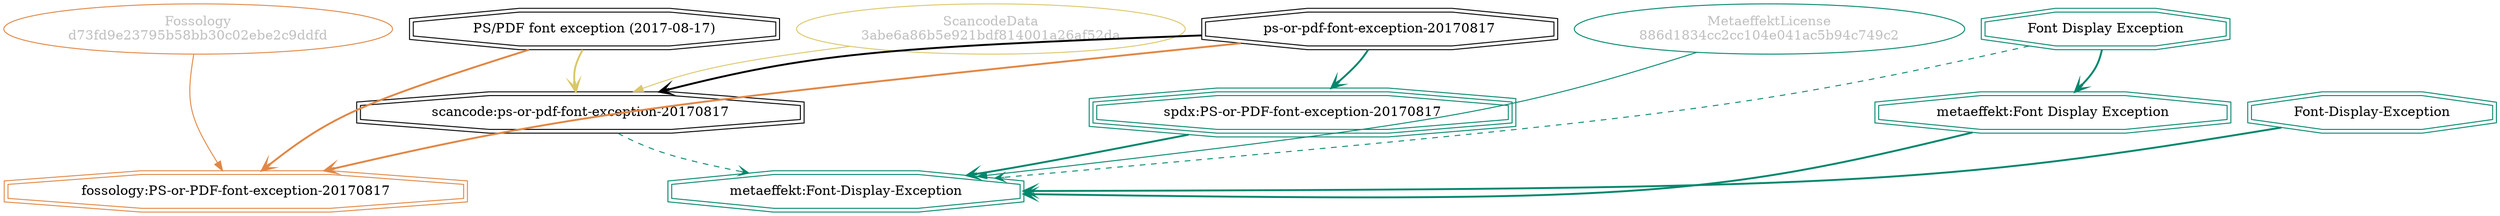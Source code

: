 strict digraph {
    node [shape=box];
    graph [splines=curved];
    22465 [label="ScancodeData\n3abe6a86b5e921bdf814001a26af52da"
          ,fontcolor=gray
          ,color="#dac767"
          ,fillcolor="beige;1"
          ,shape=ellipse];
    22466 [label="scancode:ps-or-pdf-font-exception-20170817"
          ,shape=doubleoctagon];
    22467 [label="ps-or-pdf-font-exception-20170817"
          ,shape=doubleoctagon];
    22468 [label="PS/PDF font exception (2017-08-17)"
          ,shape=doubleoctagon];
    27596 [label="Fossology\nd73fd9e23795b58bb30c02ebe2c9ddfd"
          ,fontcolor=gray
          ,color="#e18745"
          ,fillcolor="beige;1"
          ,shape=ellipse];
    27597 [label="fossology:PS-or-PDF-font-exception-20170817"
          ,color="#e18745"
          ,shape=doubleoctagon];
    42048 [label="MetaeffektLicense\n886d1834cc2cc104e041ac5b94c749c2"
          ,fontcolor=gray
          ,color="#00876c"
          ,fillcolor="beige;1"
          ,shape=ellipse];
    42049 [label="metaeffekt:Font-Display-Exception"
          ,color="#00876c"
          ,shape=doubleoctagon];
    42050 [label="Font-Display-Exception"
          ,color="#00876c"
          ,shape=doubleoctagon];
    42051 [label="metaeffekt:Font Display Exception"
          ,color="#00876c"
          ,shape=doubleoctagon];
    42052 [label="Font Display Exception"
          ,color="#00876c"
          ,shape=doubleoctagon];
    42053 [label="spdx:PS-or-PDF-font-exception-20170817"
          ,color="#00876c"
          ,shape=tripleoctagon];
    22465 -> 22466 [weight=0.5
                   ,color="#dac767"];
    22466 -> 42049 [style=dashed
                   ,arrowhead=vee
                   ,weight=0.5
                   ,color="#00876c"];
    22467 -> 22466 [style=bold
                   ,arrowhead=vee
                   ,weight=0.7];
    22467 -> 27597 [style=bold
                   ,arrowhead=vee
                   ,weight=0.7
                   ,color="#e18745"];
    22467 -> 42053 [style=bold
                   ,arrowhead=vee
                   ,weight=0.7
                   ,color="#00876c"];
    22468 -> 22466 [style=bold
                   ,arrowhead=vee
                   ,weight=0.7
                   ,color="#dac767"];
    22468 -> 27597 [style=bold
                   ,arrowhead=vee
                   ,weight=0.7
                   ,color="#e18745"];
    27596 -> 27597 [weight=0.5
                   ,color="#e18745"];
    42048 -> 42049 [weight=0.5
                   ,color="#00876c"];
    42050 -> 42049 [style=bold
                   ,arrowhead=vee
                   ,weight=0.7
                   ,color="#00876c"];
    42051 -> 42049 [style=bold
                   ,arrowhead=vee
                   ,weight=0.7
                   ,color="#00876c"];
    42052 -> 42049 [style=dashed
                   ,arrowhead=vee
                   ,weight=0.5
                   ,color="#00876c"];
    42052 -> 42051 [style=bold
                   ,arrowhead=vee
                   ,weight=0.7
                   ,color="#00876c"];
    42053 -> 42049 [style=bold
                   ,arrowhead=vee
                   ,weight=0.7
                   ,color="#00876c"];
}
